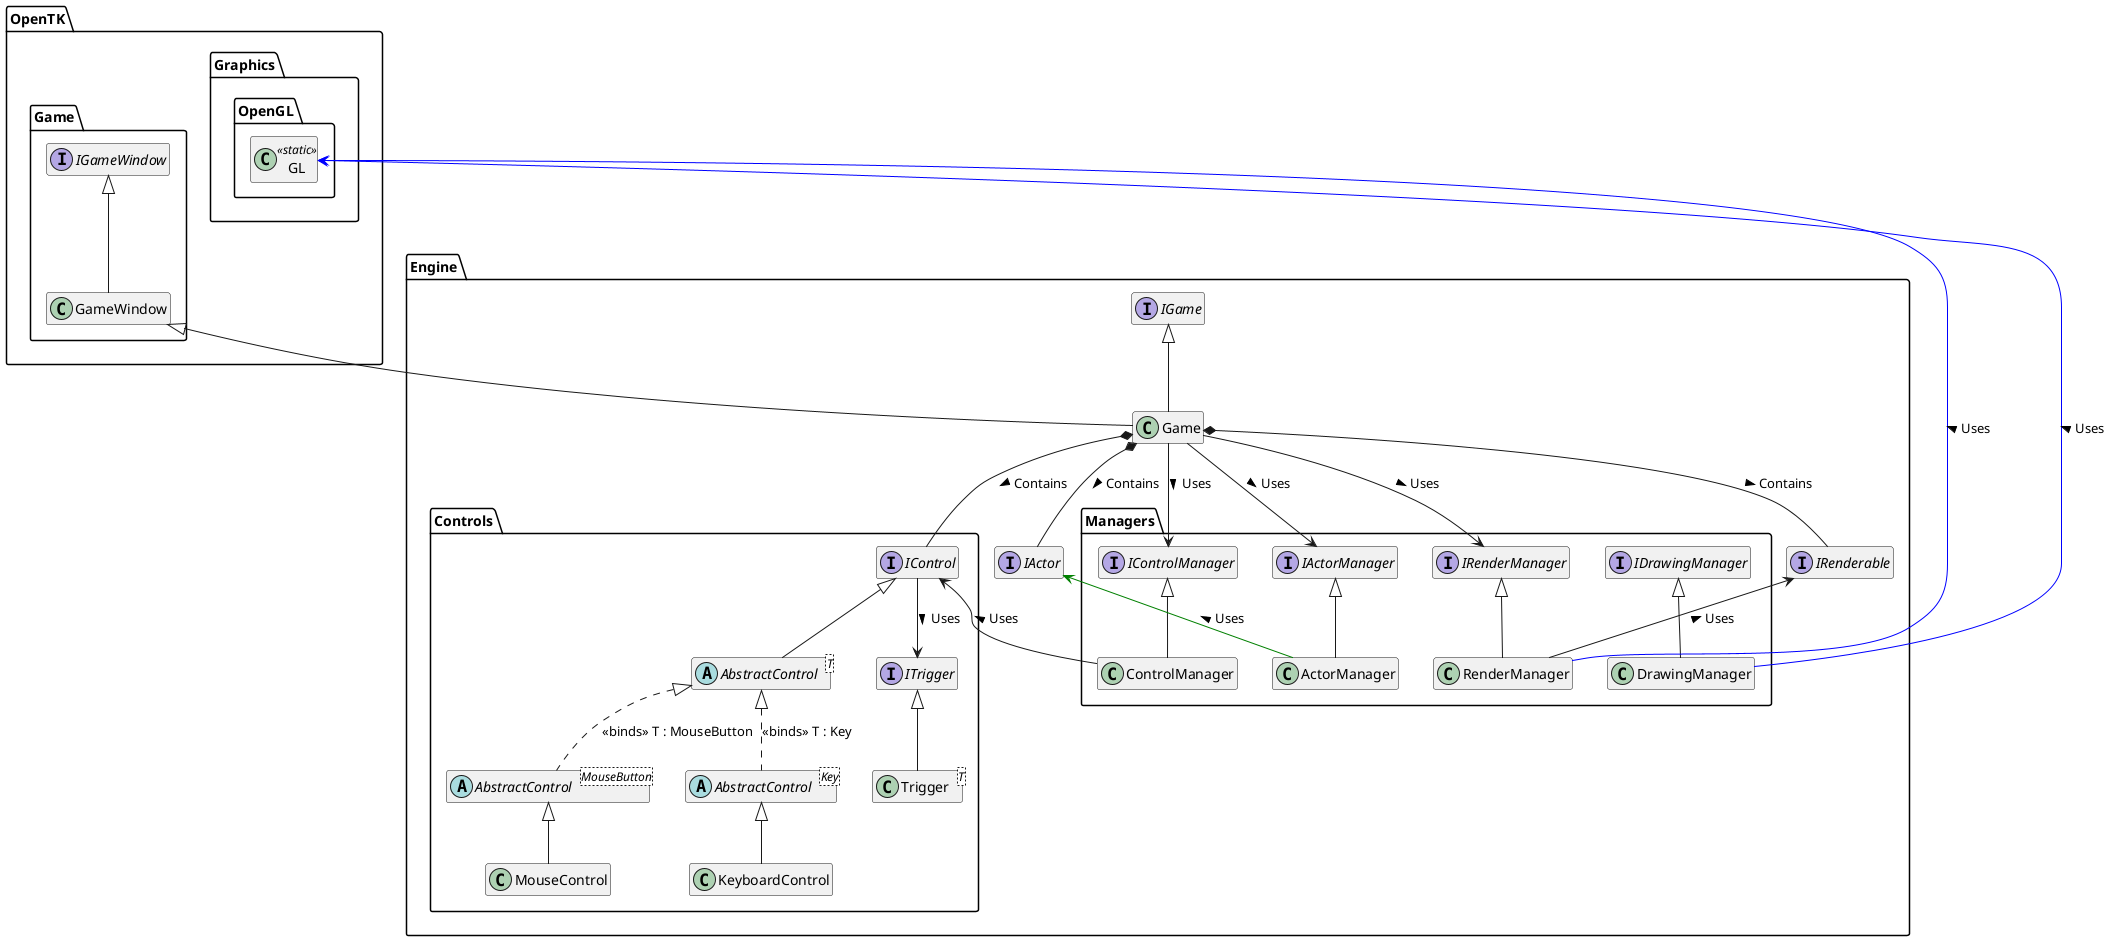 @startuml

hide empty members

package Engine {
    interface IGame
    class Game

    IGame <|-- Game

    interface IActor
    interface IRenderable
    
    package Controls {
        interface IControl
        abstract AbstractControl<T>
        abstract "AbstractControl<Key>" as KeyAbstractControl
        abstract "AbstractControl<MouseButton>" as MouseButtonAbstractControl
        class KeyboardControl
        class MouseControl
        interface ITrigger
        class Trigger<T>

        IControl <|-- AbstractControl
        AbstractControl <|.. KeyAbstractControl : <<binds>> T : Key
        AbstractControl <|.. MouseButtonAbstractControl : <<binds>> T : MouseButton
        KeyAbstractControl <|-- KeyboardControl
        MouseButtonAbstractControl <|-- MouseControl
        ITrigger <|-- Trigger
        IControl --> ITrigger : Uses >
    }

    package Managers {
        interface IActorManager
        class ActorManager
        interface IRenderManager
        class RenderManager
        interface IControlManager
        class ControlManager
        interface IDrawingManager
        class DrawingManager

        IActorManager <|-- ActorManager
        IRenderManager <|-- RenderManager
        IControlManager <|-- ControlManager
        IDrawingManager <|-- DrawingManager

    }

    Game *-- IActor : Contains >
    Game *-- IRenderable : Contains >
    Game *-- IControl : Contains >

    Game --> IActorManager : Uses >
    Game --> IRenderManager : Uses >
    Game --> IControlManager : Uses >
    
    ActorManager -up[#Green]-> IActor : Uses >
    RenderManager -up-> IRenderable : Uses >
    ControlManager -up-> IControl : Uses >
}

package OpenTK {
    package "Game" as OpenTkGame {
        interface IGameWindow
        class GameWindow

        IGameWindow <|-- GameWindow
    }

    package Graphics.OpenGL {
        class GL <<static>>
    }
}

GameWindow <|-- Game
RenderManager -up[#Blue]-> GL : Uses >
DrawingManager -up[#Blue]-> GL : Uses >

@enduml